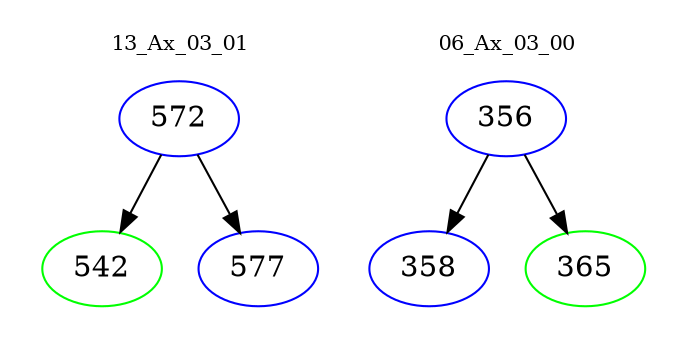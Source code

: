 digraph{
subgraph cluster_0 {
color = white
label = "13_Ax_03_01";
fontsize=10;
T0_572 [label="572", color="blue"]
T0_572 -> T0_542 [color="black"]
T0_542 [label="542", color="green"]
T0_572 -> T0_577 [color="black"]
T0_577 [label="577", color="blue"]
}
subgraph cluster_1 {
color = white
label = "06_Ax_03_00";
fontsize=10;
T1_356 [label="356", color="blue"]
T1_356 -> T1_358 [color="black"]
T1_358 [label="358", color="blue"]
T1_356 -> T1_365 [color="black"]
T1_365 [label="365", color="green"]
}
}
